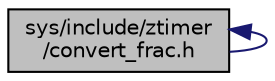 digraph "sys/include/ztimer/convert_frac.h"
{
 // LATEX_PDF_SIZE
  edge [fontname="Helvetica",fontsize="10",labelfontname="Helvetica",labelfontsize="10"];
  node [fontname="Helvetica",fontsize="10",shape=record];
  Node1 [label="sys/include/ztimer\l/convert_frac.h",height=0.2,width=0.4,color="black", fillcolor="grey75", style="filled", fontcolor="black",tooltip="ztimer_convert_frac interface definitions"];
  Node1 -> Node1 [dir="back",color="midnightblue",fontsize="10",style="solid",fontname="Helvetica"];
}
